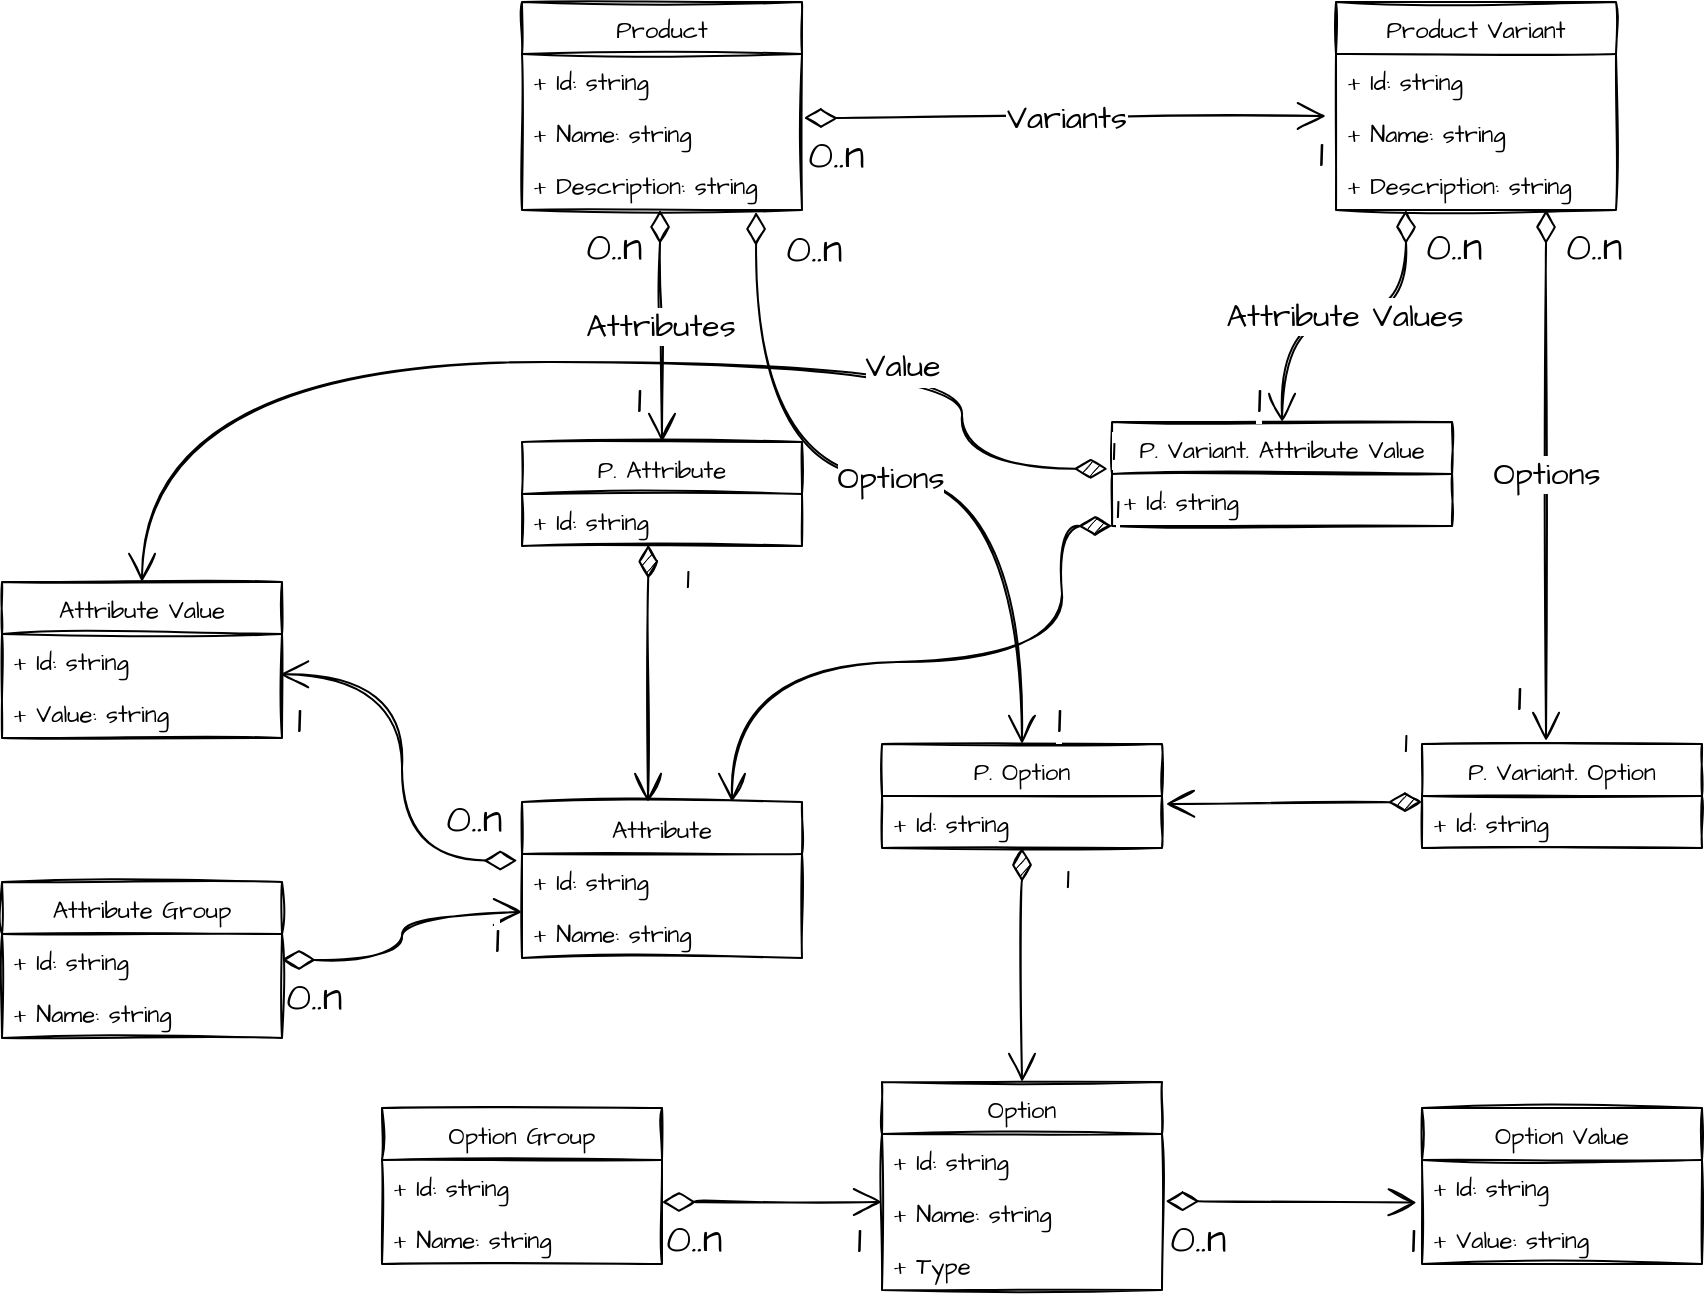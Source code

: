<mxfile>
    <diagram id="gIhdmt1Gr1fHIMmgartx" name="Page-1">
        <mxGraphModel dx="1203" dy="358" grid="1" gridSize="10" guides="1" tooltips="1" connect="1" arrows="1" fold="1" page="1" pageScale="1" pageWidth="827" pageHeight="1169" math="0" shadow="0">
            <root>
                <mxCell id="0"/>
                <mxCell id="1" parent="0"/>
                <mxCell id="O-gTqey0xMmegiR1HHZt-1" value="Product" style="swimlane;fontStyle=0;childLayout=stackLayout;horizontal=1;startSize=26;fillColor=none;horizontalStack=0;resizeParent=1;resizeParentMax=0;resizeLast=0;collapsible=1;marginBottom=0;sketch=1;fontFamily=Architects Daughter;fontSource=https%3A%2F%2Ffonts.googleapis.com%2Fcss%3Ffamily%3DArchitects%2BDaughter;" parent="1" vertex="1">
                    <mxGeometry x="280" y="110" width="140" height="104" as="geometry"/>
                </mxCell>
                <mxCell id="O-gTqey0xMmegiR1HHZt-2" value="+ Id: string" style="text;strokeColor=none;fillColor=none;align=left;verticalAlign=top;spacingLeft=4;spacingRight=4;overflow=hidden;rotatable=0;points=[[0,0.5],[1,0.5]];portConstraint=eastwest;sketch=1;fontFamily=Architects Daughter;fontSource=https%3A%2F%2Ffonts.googleapis.com%2Fcss%3Ffamily%3DArchitects%2BDaughter;" parent="O-gTqey0xMmegiR1HHZt-1" vertex="1">
                    <mxGeometry y="26" width="140" height="26" as="geometry"/>
                </mxCell>
                <mxCell id="O-gTqey0xMmegiR1HHZt-3" value="+ Name: string" style="text;strokeColor=none;fillColor=none;align=left;verticalAlign=top;spacingLeft=4;spacingRight=4;overflow=hidden;rotatable=0;points=[[0,0.5],[1,0.5]];portConstraint=eastwest;sketch=1;fontFamily=Architects Daughter;fontSource=https%3A%2F%2Ffonts.googleapis.com%2Fcss%3Ffamily%3DArchitects%2BDaughter;" parent="O-gTqey0xMmegiR1HHZt-1" vertex="1">
                    <mxGeometry y="52" width="140" height="26" as="geometry"/>
                </mxCell>
                <mxCell id="O-gTqey0xMmegiR1HHZt-4" value="+ Description: string" style="text;strokeColor=none;fillColor=none;align=left;verticalAlign=top;spacingLeft=4;spacingRight=4;overflow=hidden;rotatable=0;points=[[0,0.5],[1,0.5]];portConstraint=eastwest;sketch=1;fontFamily=Architects Daughter;fontSource=https%3A%2F%2Ffonts.googleapis.com%2Fcss%3Ffamily%3DArchitects%2BDaughter;" parent="O-gTqey0xMmegiR1HHZt-1" vertex="1">
                    <mxGeometry y="78" width="140" height="26" as="geometry"/>
                </mxCell>
                <mxCell id="O-gTqey0xMmegiR1HHZt-5" value="Product Variant" style="swimlane;fontStyle=0;childLayout=stackLayout;horizontal=1;startSize=26;fillColor=none;horizontalStack=0;resizeParent=1;resizeParentMax=0;resizeLast=0;collapsible=1;marginBottom=0;sketch=1;fontFamily=Architects Daughter;fontSource=https%3A%2F%2Ffonts.googleapis.com%2Fcss%3Ffamily%3DArchitects%2BDaughter;" parent="1" vertex="1">
                    <mxGeometry x="687" y="110" width="140" height="104" as="geometry"/>
                </mxCell>
                <mxCell id="O-gTqey0xMmegiR1HHZt-6" value="+ Id: string" style="text;strokeColor=none;fillColor=none;align=left;verticalAlign=top;spacingLeft=4;spacingRight=4;overflow=hidden;rotatable=0;points=[[0,0.5],[1,0.5]];portConstraint=eastwest;sketch=1;fontFamily=Architects Daughter;fontSource=https%3A%2F%2Ffonts.googleapis.com%2Fcss%3Ffamily%3DArchitects%2BDaughter;" parent="O-gTqey0xMmegiR1HHZt-5" vertex="1">
                    <mxGeometry y="26" width="140" height="26" as="geometry"/>
                </mxCell>
                <mxCell id="O-gTqey0xMmegiR1HHZt-7" value="+ Name: string" style="text;strokeColor=none;fillColor=none;align=left;verticalAlign=top;spacingLeft=4;spacingRight=4;overflow=hidden;rotatable=0;points=[[0,0.5],[1,0.5]];portConstraint=eastwest;sketch=1;fontFamily=Architects Daughter;fontSource=https%3A%2F%2Ffonts.googleapis.com%2Fcss%3Ffamily%3DArchitects%2BDaughter;" parent="O-gTqey0xMmegiR1HHZt-5" vertex="1">
                    <mxGeometry y="52" width="140" height="26" as="geometry"/>
                </mxCell>
                <mxCell id="O-gTqey0xMmegiR1HHZt-8" value="+ Description: string" style="text;strokeColor=none;fillColor=none;align=left;verticalAlign=top;spacingLeft=4;spacingRight=4;overflow=hidden;rotatable=0;points=[[0,0.5],[1,0.5]];portConstraint=eastwest;sketch=1;fontFamily=Architects Daughter;fontSource=https%3A%2F%2Ffonts.googleapis.com%2Fcss%3Ffamily%3DArchitects%2BDaughter;" parent="O-gTqey0xMmegiR1HHZt-5" vertex="1">
                    <mxGeometry y="78" width="140" height="26" as="geometry"/>
                </mxCell>
                <mxCell id="O-gTqey0xMmegiR1HHZt-9" value="Attribute" style="swimlane;fontStyle=0;childLayout=stackLayout;horizontal=1;startSize=26;fillColor=none;horizontalStack=0;resizeParent=1;resizeParentMax=0;resizeLast=0;collapsible=1;marginBottom=0;sketch=1;fontFamily=Architects Daughter;fontSource=https%3A%2F%2Ffonts.googleapis.com%2Fcss%3Ffamily%3DArchitects%2BDaughter;" parent="1" vertex="1">
                    <mxGeometry x="280" y="510" width="140" height="78" as="geometry"/>
                </mxCell>
                <mxCell id="O-gTqey0xMmegiR1HHZt-10" value="+ Id: string" style="text;strokeColor=none;fillColor=none;align=left;verticalAlign=top;spacingLeft=4;spacingRight=4;overflow=hidden;rotatable=0;points=[[0,0.5],[1,0.5]];portConstraint=eastwest;sketch=1;fontFamily=Architects Daughter;fontSource=https%3A%2F%2Ffonts.googleapis.com%2Fcss%3Ffamily%3DArchitects%2BDaughter;" parent="O-gTqey0xMmegiR1HHZt-9" vertex="1">
                    <mxGeometry y="26" width="140" height="26" as="geometry"/>
                </mxCell>
                <mxCell id="O-gTqey0xMmegiR1HHZt-11" value="+ Name: string" style="text;strokeColor=none;fillColor=none;align=left;verticalAlign=top;spacingLeft=4;spacingRight=4;overflow=hidden;rotatable=0;points=[[0,0.5],[1,0.5]];portConstraint=eastwest;sketch=1;fontFamily=Architects Daughter;fontSource=https%3A%2F%2Ffonts.googleapis.com%2Fcss%3Ffamily%3DArchitects%2BDaughter;" parent="O-gTqey0xMmegiR1HHZt-9" vertex="1">
                    <mxGeometry y="52" width="140" height="26" as="geometry"/>
                </mxCell>
                <mxCell id="O-gTqey0xMmegiR1HHZt-13" value="Option" style="swimlane;fontStyle=0;childLayout=stackLayout;horizontal=1;startSize=26;fillColor=none;horizontalStack=0;resizeParent=1;resizeParentMax=0;resizeLast=0;collapsible=1;marginBottom=0;sketch=1;fontFamily=Architects Daughter;fontSource=https%3A%2F%2Ffonts.googleapis.com%2Fcss%3Ffamily%3DArchitects%2BDaughter;" parent="1" vertex="1">
                    <mxGeometry x="460" y="650" width="140" height="104" as="geometry"/>
                </mxCell>
                <mxCell id="O-gTqey0xMmegiR1HHZt-14" value="+ Id: string" style="text;strokeColor=none;fillColor=none;align=left;verticalAlign=top;spacingLeft=4;spacingRight=4;overflow=hidden;rotatable=0;points=[[0,0.5],[1,0.5]];portConstraint=eastwest;sketch=1;fontFamily=Architects Daughter;fontSource=https%3A%2F%2Ffonts.googleapis.com%2Fcss%3Ffamily%3DArchitects%2BDaughter;" parent="O-gTqey0xMmegiR1HHZt-13" vertex="1">
                    <mxGeometry y="26" width="140" height="26" as="geometry"/>
                </mxCell>
                <mxCell id="O-gTqey0xMmegiR1HHZt-15" value="+ Name: string" style="text;strokeColor=none;fillColor=none;align=left;verticalAlign=top;spacingLeft=4;spacingRight=4;overflow=hidden;rotatable=0;points=[[0,0.5],[1,0.5]];portConstraint=eastwest;sketch=1;fontFamily=Architects Daughter;fontSource=https%3A%2F%2Ffonts.googleapis.com%2Fcss%3Ffamily%3DArchitects%2BDaughter;" parent="O-gTqey0xMmegiR1HHZt-13" vertex="1">
                    <mxGeometry y="52" width="140" height="26" as="geometry"/>
                </mxCell>
                <mxCell id="O-gTqey0xMmegiR1HHZt-16" value="+ Type" style="text;strokeColor=none;fillColor=none;align=left;verticalAlign=top;spacingLeft=4;spacingRight=4;overflow=hidden;rotatable=0;points=[[0,0.5],[1,0.5]];portConstraint=eastwest;sketch=1;fontFamily=Architects Daughter;fontSource=https%3A%2F%2Ffonts.googleapis.com%2Fcss%3Ffamily%3DArchitects%2BDaughter;" parent="O-gTqey0xMmegiR1HHZt-13" vertex="1">
                    <mxGeometry y="78" width="140" height="26" as="geometry"/>
                </mxCell>
                <mxCell id="O-gTqey0xMmegiR1HHZt-18" value="P. Attribute" style="swimlane;fontStyle=0;childLayout=stackLayout;horizontal=1;startSize=26;fillColor=none;horizontalStack=0;resizeParent=1;resizeParentMax=0;resizeLast=0;collapsible=1;marginBottom=0;sketch=1;fontFamily=Architects Daughter;fontSource=https%3A%2F%2Ffonts.googleapis.com%2Fcss%3Ffamily%3DArchitects%2BDaughter;" parent="1" vertex="1">
                    <mxGeometry x="280" y="330" width="140" height="52" as="geometry"/>
                </mxCell>
                <mxCell id="O-gTqey0xMmegiR1HHZt-19" value="+ Id: string" style="text;strokeColor=none;fillColor=none;align=left;verticalAlign=top;spacingLeft=4;spacingRight=4;overflow=hidden;rotatable=0;points=[[0,0.5],[1,0.5]];portConstraint=eastwest;sketch=1;fontFamily=Architects Daughter;fontSource=https%3A%2F%2Ffonts.googleapis.com%2Fcss%3Ffamily%3DArchitects%2BDaughter;" parent="O-gTqey0xMmegiR1HHZt-18" vertex="1">
                    <mxGeometry y="26" width="140" height="26" as="geometry"/>
                </mxCell>
                <mxCell id="O-gTqey0xMmegiR1HHZt-22" value="P. Option" style="swimlane;fontStyle=0;childLayout=stackLayout;horizontal=1;startSize=26;fillColor=none;horizontalStack=0;resizeParent=1;resizeParentMax=0;resizeLast=0;collapsible=1;marginBottom=0;sketch=1;fontFamily=Architects Daughter;fontSource=https%3A%2F%2Ffonts.googleapis.com%2Fcss%3Ffamily%3DArchitects%2BDaughter;" parent="1" vertex="1">
                    <mxGeometry x="460" y="481" width="140" height="52" as="geometry"/>
                </mxCell>
                <mxCell id="O-gTqey0xMmegiR1HHZt-24" value="+ Id: string" style="text;strokeColor=none;fillColor=none;align=left;verticalAlign=top;spacingLeft=4;spacingRight=4;overflow=hidden;rotatable=0;points=[[0,0.5],[1,0.5]];portConstraint=eastwest;sketch=1;fontFamily=Architects Daughter;fontSource=https%3A%2F%2Ffonts.googleapis.com%2Fcss%3Ffamily%3DArchitects%2BDaughter;" parent="O-gTqey0xMmegiR1HHZt-22" vertex="1">
                    <mxGeometry y="26" width="140" height="26" as="geometry"/>
                </mxCell>
                <mxCell id="O-gTqey0xMmegiR1HHZt-27" value="Variants" style="endArrow=open;html=1;endSize=12;startArrow=diamondThin;startSize=14;startFill=0;edgeStyle=orthogonalEdgeStyle;rounded=0;sketch=1;hachureGap=4;fontFamily=Architects Daughter;fontSource=https%3A%2F%2Ffonts.googleapis.com%2Fcss%3Ffamily%3DArchitects%2BDaughter;fontSize=16;sourcePerimeterSpacing=8;targetPerimeterSpacing=8;curved=1;entryX=-0.036;entryY=0.192;entryDx=0;entryDy=0;entryPerimeter=0;exitX=1.007;exitY=0.231;exitDx=0;exitDy=0;exitPerimeter=0;" parent="1" source="O-gTqey0xMmegiR1HHZt-3" target="O-gTqey0xMmegiR1HHZt-7" edge="1">
                    <mxGeometry relative="1" as="geometry">
                        <mxPoint x="410" y="130" as="sourcePoint"/>
                        <mxPoint x="530" y="140" as="targetPoint"/>
                    </mxGeometry>
                </mxCell>
                <mxCell id="O-gTqey0xMmegiR1HHZt-28" value="0..n" style="edgeLabel;resizable=0;html=1;align=left;verticalAlign=top;sketch=1;hachureGap=4;fontFamily=Architects Daughter;fontSource=https%3A%2F%2Ffonts.googleapis.com%2Fcss%3Ffamily%3DArchitects%2BDaughter;fontSize=20;" parent="O-gTqey0xMmegiR1HHZt-27" connectable="0" vertex="1">
                    <mxGeometry x="-1" relative="1" as="geometry"/>
                </mxCell>
                <mxCell id="O-gTqey0xMmegiR1HHZt-29" value="1" style="edgeLabel;resizable=0;html=1;align=right;verticalAlign=top;sketch=1;hachureGap=4;fontFamily=Architects Daughter;fontSource=https%3A%2F%2Ffonts.googleapis.com%2Fcss%3Ffamily%3DArchitects%2BDaughter;fontSize=20;" parent="O-gTqey0xMmegiR1HHZt-27" connectable="0" vertex="1">
                    <mxGeometry x="1" relative="1" as="geometry"/>
                </mxCell>
                <mxCell id="O-gTqey0xMmegiR1HHZt-30" value="1" style="endArrow=open;html=1;endSize=12;startArrow=diamondThin;startSize=14;startFill=1;edgeStyle=orthogonalEdgeStyle;align=left;verticalAlign=bottom;rounded=0;sketch=1;hachureGap=4;fontFamily=Architects Daughter;fontSource=https%3A%2F%2Ffonts.googleapis.com%2Fcss%3Ffamily%3DArchitects%2BDaughter;fontSize=16;sourcePerimeterSpacing=8;targetPerimeterSpacing=8;curved=1;entryX=0.45;entryY=0;entryDx=0;entryDy=0;exitX=0.451;exitY=0.973;exitDx=0;exitDy=0;exitPerimeter=0;entryPerimeter=0;" parent="1" source="O-gTqey0xMmegiR1HHZt-19" target="O-gTqey0xMmegiR1HHZt-9" edge="1">
                    <mxGeometry x="-0.554" y="17" relative="1" as="geometry">
                        <mxPoint x="344.96" y="397.012" as="sourcePoint"/>
                        <mxPoint x="510" y="450" as="targetPoint"/>
                        <mxPoint as="offset"/>
                    </mxGeometry>
                </mxCell>
                <mxCell id="O-gTqey0xMmegiR1HHZt-33" value="1" style="endArrow=open;html=1;endSize=12;startArrow=diamondThin;startSize=14;startFill=1;edgeStyle=orthogonalEdgeStyle;align=left;verticalAlign=bottom;rounded=0;sketch=1;hachureGap=4;fontFamily=Architects Daughter;fontSource=https%3A%2F%2Ffonts.googleapis.com%2Fcss%3Ffamily%3DArchitects%2BDaughter;fontSize=16;sourcePerimeterSpacing=8;targetPerimeterSpacing=8;curved=1;entryX=0.5;entryY=0;entryDx=0;entryDy=0;exitX=0.5;exitY=1;exitDx=0;exitDy=0;" parent="1" source="O-gTqey0xMmegiR1HHZt-22" target="O-gTqey0xMmegiR1HHZt-13" edge="1">
                    <mxGeometry x="-0.538" y="20" relative="1" as="geometry">
                        <mxPoint x="560" y="570.02" as="sourcePoint"/>
                        <mxPoint x="660" y="620.02" as="targetPoint"/>
                        <mxPoint as="offset"/>
                    </mxGeometry>
                </mxCell>
                <mxCell id="O-gTqey0xMmegiR1HHZt-40" value="Attributes" style="endArrow=open;html=1;endSize=12;startArrow=diamondThin;startSize=14;startFill=0;edgeStyle=orthogonalEdgeStyle;rounded=0;sketch=1;hachureGap=4;fontFamily=Architects Daughter;fontSource=https%3A%2F%2Ffonts.googleapis.com%2Fcss%3Ffamily%3DArchitects%2BDaughter;fontSize=16;sourcePerimeterSpacing=8;targetPerimeterSpacing=8;curved=1;entryX=0.5;entryY=0;entryDx=0;entryDy=0;exitX=0.493;exitY=1;exitDx=0;exitDy=0;exitPerimeter=0;" parent="1" source="O-gTqey0xMmegiR1HHZt-4" target="O-gTqey0xMmegiR1HHZt-18" edge="1">
                    <mxGeometry relative="1" as="geometry">
                        <mxPoint x="350" y="220" as="sourcePoint"/>
                        <mxPoint x="410" y="310" as="targetPoint"/>
                    </mxGeometry>
                </mxCell>
                <mxCell id="O-gTqey0xMmegiR1HHZt-41" value="0..n" style="edgeLabel;resizable=0;html=1;align=left;verticalAlign=top;sketch=1;hachureGap=4;fontFamily=Architects Daughter;fontSource=https%3A%2F%2Ffonts.googleapis.com%2Fcss%3Ffamily%3DArchitects%2BDaughter;fontSize=20;" parent="O-gTqey0xMmegiR1HHZt-40" connectable="0" vertex="1">
                    <mxGeometry x="-1" relative="1" as="geometry">
                        <mxPoint x="-39" as="offset"/>
                    </mxGeometry>
                </mxCell>
                <mxCell id="O-gTqey0xMmegiR1HHZt-42" value="1" style="edgeLabel;resizable=0;html=1;align=right;verticalAlign=top;sketch=1;hachureGap=4;fontFamily=Architects Daughter;fontSource=https%3A%2F%2Ffonts.googleapis.com%2Fcss%3Ffamily%3DArchitects%2BDaughter;fontSize=20;" parent="O-gTqey0xMmegiR1HHZt-40" connectable="0" vertex="1">
                    <mxGeometry x="1" relative="1" as="geometry">
                        <mxPoint x="-10" y="-40" as="offset"/>
                    </mxGeometry>
                </mxCell>
                <mxCell id="O-gTqey0xMmegiR1HHZt-43" value="Options" style="endArrow=open;html=1;endSize=12;startArrow=diamondThin;startSize=14;startFill=0;edgeStyle=orthogonalEdgeStyle;rounded=0;sketch=1;hachureGap=4;fontFamily=Architects Daughter;fontSource=https%3A%2F%2Ffonts.googleapis.com%2Fcss%3Ffamily%3DArchitects%2BDaughter;fontSize=16;sourcePerimeterSpacing=8;targetPerimeterSpacing=8;curved=1;exitX=0.836;exitY=1.038;exitDx=0;exitDy=0;entryX=0.5;entryY=0;entryDx=0;entryDy=0;exitPerimeter=0;" parent="1" source="O-gTqey0xMmegiR1HHZt-4" target="O-gTqey0xMmegiR1HHZt-22" edge="1">
                    <mxGeometry relative="1" as="geometry">
                        <mxPoint x="735.04" y="260" as="sourcePoint"/>
                        <mxPoint x="895.04" y="260" as="targetPoint"/>
                    </mxGeometry>
                </mxCell>
                <mxCell id="O-gTqey0xMmegiR1HHZt-44" value="0..n" style="edgeLabel;resizable=0;html=1;align=left;verticalAlign=top;sketch=1;hachureGap=4;fontFamily=Architects Daughter;fontSource=https%3A%2F%2Ffonts.googleapis.com%2Fcss%3Ffamily%3DArchitects%2BDaughter;fontSize=20;" parent="O-gTqey0xMmegiR1HHZt-43" connectable="0" vertex="1">
                    <mxGeometry x="-1" relative="1" as="geometry">
                        <mxPoint x="13" as="offset"/>
                    </mxGeometry>
                </mxCell>
                <mxCell id="O-gTqey0xMmegiR1HHZt-45" value="1" style="edgeLabel;resizable=0;html=1;align=right;verticalAlign=top;sketch=1;hachureGap=4;fontFamily=Architects Daughter;fontSource=https%3A%2F%2Ffonts.googleapis.com%2Fcss%3Ffamily%3DArchitects%2BDaughter;fontSize=20;" parent="O-gTqey0xMmegiR1HHZt-43" connectable="0" vertex="1">
                    <mxGeometry x="1" relative="1" as="geometry">
                        <mxPoint x="20" y="-31" as="offset"/>
                    </mxGeometry>
                </mxCell>
                <mxCell id="O-gTqey0xMmegiR1HHZt-50" value="P. Variant. Attribute Value" style="swimlane;fontStyle=0;childLayout=stackLayout;horizontal=1;startSize=26;fillColor=none;horizontalStack=0;resizeParent=1;resizeParentMax=0;resizeLast=0;collapsible=1;marginBottom=0;sketch=1;fontFamily=Architects Daughter;fontSource=https%3A%2F%2Ffonts.googleapis.com%2Fcss%3Ffamily%3DArchitects%2BDaughter;" parent="1" vertex="1">
                    <mxGeometry x="575.04" y="320" width="170" height="52" as="geometry"/>
                </mxCell>
                <mxCell id="O-gTqey0xMmegiR1HHZt-51" value="+ Id: string" style="text;strokeColor=none;fillColor=none;align=left;verticalAlign=top;spacingLeft=4;spacingRight=4;overflow=hidden;rotatable=0;points=[[0,0.5],[1,0.5]];portConstraint=eastwest;sketch=1;fontFamily=Architects Daughter;fontSource=https%3A%2F%2Ffonts.googleapis.com%2Fcss%3Ffamily%3DArchitects%2BDaughter;" parent="O-gTqey0xMmegiR1HHZt-50" vertex="1">
                    <mxGeometry y="26" width="170" height="26" as="geometry"/>
                </mxCell>
                <mxCell id="O-gTqey0xMmegiR1HHZt-54" value="1" style="endArrow=open;html=1;endSize=12;startArrow=diamondThin;startSize=14;startFill=1;edgeStyle=orthogonalEdgeStyle;align=left;verticalAlign=bottom;rounded=0;sketch=1;hachureGap=4;fontFamily=Architects Daughter;fontSource=https%3A%2F%2Ffonts.googleapis.com%2Fcss%3Ffamily%3DArchitects%2BDaughter;fontSize=16;sourcePerimeterSpacing=8;targetPerimeterSpacing=8;curved=1;entryX=0.75;entryY=0;entryDx=0;entryDy=0;exitX=0;exitY=1;exitDx=0;exitDy=0;exitPerimeter=0;" parent="1" source="O-gTqey0xMmegiR1HHZt-51" target="O-gTqey0xMmegiR1HHZt-9" edge="1">
                    <mxGeometry x="-1" y="3" relative="1" as="geometry">
                        <mxPoint x="570" y="385" as="sourcePoint"/>
                        <mxPoint x="390" y="500" as="targetPoint"/>
                        <Array as="points">
                            <mxPoint x="550" y="372"/>
                            <mxPoint x="550" y="440"/>
                            <mxPoint x="385" y="440"/>
                        </Array>
                    </mxGeometry>
                </mxCell>
                <mxCell id="O-gTqey0xMmegiR1HHZt-55" value="Attribute Values" style="endArrow=open;html=1;endSize=12;startArrow=diamondThin;startSize=14;startFill=0;edgeStyle=orthogonalEdgeStyle;rounded=0;sketch=1;hachureGap=4;fontFamily=Architects Daughter;fontSource=https%3A%2F%2Ffonts.googleapis.com%2Fcss%3Ffamily%3DArchitects%2BDaughter;fontSize=16;sourcePerimeterSpacing=8;targetPerimeterSpacing=8;curved=1;exitX=0.25;exitY=1;exitDx=0;exitDy=0;entryX=0.5;entryY=0;entryDx=0;entryDy=0;" parent="1" source="O-gTqey0xMmegiR1HHZt-5" target="O-gTqey0xMmegiR1HHZt-50" edge="1">
                    <mxGeometry relative="1" as="geometry">
                        <mxPoint x="640" y="460" as="sourcePoint"/>
                        <mxPoint x="800" y="460" as="targetPoint"/>
                    </mxGeometry>
                </mxCell>
                <mxCell id="O-gTqey0xMmegiR1HHZt-56" value="0..n" style="edgeLabel;resizable=0;html=1;align=left;verticalAlign=top;sketch=1;hachureGap=4;fontFamily=Architects Daughter;fontSource=https%3A%2F%2Ffonts.googleapis.com%2Fcss%3Ffamily%3DArchitects%2BDaughter;fontSize=20;" parent="O-gTqey0xMmegiR1HHZt-55" connectable="0" vertex="1">
                    <mxGeometry x="-1" relative="1" as="geometry">
                        <mxPoint x="8" as="offset"/>
                    </mxGeometry>
                </mxCell>
                <mxCell id="O-gTqey0xMmegiR1HHZt-57" value="1" style="edgeLabel;resizable=0;html=1;align=right;verticalAlign=top;sketch=1;hachureGap=4;fontFamily=Architects Daughter;fontSource=https%3A%2F%2Ffonts.googleapis.com%2Fcss%3Ffamily%3DArchitects%2BDaughter;fontSize=20;" parent="O-gTqey0xMmegiR1HHZt-55" connectable="0" vertex="1">
                    <mxGeometry x="1" relative="1" as="geometry">
                        <mxPoint x="-10" y="-30" as="offset"/>
                    </mxGeometry>
                </mxCell>
                <mxCell id="O-gTqey0xMmegiR1HHZt-60" value="P. Variant. Option" style="swimlane;fontStyle=0;childLayout=stackLayout;horizontal=1;startSize=26;fillColor=none;horizontalStack=0;resizeParent=1;resizeParentMax=0;resizeLast=0;collapsible=1;marginBottom=0;sketch=1;fontFamily=Architects Daughter;fontSource=https%3A%2F%2Ffonts.googleapis.com%2Fcss%3Ffamily%3DArchitects%2BDaughter;" parent="1" vertex="1">
                    <mxGeometry x="730" y="481" width="140" height="52" as="geometry"/>
                </mxCell>
                <mxCell id="O-gTqey0xMmegiR1HHZt-61" value="+ Id: string" style="text;strokeColor=none;fillColor=none;align=left;verticalAlign=top;spacingLeft=4;spacingRight=4;overflow=hidden;rotatable=0;points=[[0,0.5],[1,0.5]];portConstraint=eastwest;sketch=1;fontFamily=Architects Daughter;fontSource=https%3A%2F%2Ffonts.googleapis.com%2Fcss%3Ffamily%3DArchitects%2BDaughter;" parent="O-gTqey0xMmegiR1HHZt-60" vertex="1">
                    <mxGeometry y="26" width="140" height="26" as="geometry"/>
                </mxCell>
                <mxCell id="O-gTqey0xMmegiR1HHZt-64" value="1" style="endArrow=open;html=1;endSize=12;startArrow=diamondThin;startSize=14;startFill=1;edgeStyle=orthogonalEdgeStyle;align=left;verticalAlign=bottom;rounded=0;sketch=1;hachureGap=4;fontFamily=Architects Daughter;fontSource=https%3A%2F%2Ffonts.googleapis.com%2Fcss%3Ffamily%3DArchitects%2BDaughter;fontSize=16;sourcePerimeterSpacing=8;targetPerimeterSpacing=8;curved=1;entryX=1.014;entryY=0.153;entryDx=0;entryDy=0;entryPerimeter=0;" parent="1" target="O-gTqey0xMmegiR1HHZt-24" edge="1">
                    <mxGeometry x="-0.831" y="-18" relative="1" as="geometry">
                        <mxPoint x="730" y="510" as="sourcePoint"/>
                        <mxPoint x="620" y="514.52" as="targetPoint"/>
                        <mxPoint as="offset"/>
                    </mxGeometry>
                </mxCell>
                <mxCell id="O-gTqey0xMmegiR1HHZt-66" value="Options" style="endArrow=open;html=1;endSize=12;startArrow=diamondThin;startSize=14;startFill=0;edgeStyle=orthogonalEdgeStyle;rounded=0;sketch=1;hachureGap=4;fontFamily=Architects Daughter;fontSource=https%3A%2F%2Ffonts.googleapis.com%2Fcss%3Ffamily%3DArchitects%2BDaughter;fontSize=16;sourcePerimeterSpacing=8;targetPerimeterSpacing=8;curved=1;exitX=0.75;exitY=1;exitDx=0;exitDy=0;entryX=0.443;entryY=-0.029;entryDx=0;entryDy=0;entryPerimeter=0;" parent="1" source="O-gTqey0xMmegiR1HHZt-5" target="O-gTqey0xMmegiR1HHZt-60" edge="1">
                    <mxGeometry relative="1" as="geometry">
                        <mxPoint x="882" y="290" as="sourcePoint"/>
                        <mxPoint x="760" y="450" as="targetPoint"/>
                    </mxGeometry>
                </mxCell>
                <mxCell id="O-gTqey0xMmegiR1HHZt-67" value="0..n" style="edgeLabel;resizable=0;html=1;align=left;verticalAlign=top;sketch=1;hachureGap=4;fontFamily=Architects Daughter;fontSource=https%3A%2F%2Ffonts.googleapis.com%2Fcss%3Ffamily%3DArchitects%2BDaughter;fontSize=20;" parent="O-gTqey0xMmegiR1HHZt-66" connectable="0" vertex="1">
                    <mxGeometry x="-1" relative="1" as="geometry">
                        <mxPoint x="8" as="offset"/>
                    </mxGeometry>
                </mxCell>
                <mxCell id="O-gTqey0xMmegiR1HHZt-68" value="1" style="edgeLabel;resizable=0;html=1;align=right;verticalAlign=top;sketch=1;hachureGap=4;fontFamily=Architects Daughter;fontSource=https%3A%2F%2Ffonts.googleapis.com%2Fcss%3Ffamily%3DArchitects%2BDaughter;fontSize=20;" parent="O-gTqey0xMmegiR1HHZt-66" connectable="0" vertex="1">
                    <mxGeometry x="1" relative="1" as="geometry">
                        <mxPoint x="-12" y="-40" as="offset"/>
                    </mxGeometry>
                </mxCell>
                <mxCell id="O-gTqey0xMmegiR1HHZt-69" value="Attribute Group" style="swimlane;fontStyle=0;childLayout=stackLayout;horizontal=1;startSize=26;fillColor=none;horizontalStack=0;resizeParent=1;resizeParentMax=0;resizeLast=0;collapsible=1;marginBottom=0;sketch=1;fontFamily=Architects Daughter;fontSource=https%3A%2F%2Ffonts.googleapis.com%2Fcss%3Ffamily%3DArchitects%2BDaughter;" parent="1" vertex="1">
                    <mxGeometry x="20" y="550" width="140" height="78" as="geometry"/>
                </mxCell>
                <mxCell id="O-gTqey0xMmegiR1HHZt-70" value="+ Id: string" style="text;strokeColor=none;fillColor=none;align=left;verticalAlign=top;spacingLeft=4;spacingRight=4;overflow=hidden;rotatable=0;points=[[0,0.5],[1,0.5]];portConstraint=eastwest;sketch=1;fontFamily=Architects Daughter;fontSource=https%3A%2F%2Ffonts.googleapis.com%2Fcss%3Ffamily%3DArchitects%2BDaughter;" parent="O-gTqey0xMmegiR1HHZt-69" vertex="1">
                    <mxGeometry y="26" width="140" height="26" as="geometry"/>
                </mxCell>
                <mxCell id="O-gTqey0xMmegiR1HHZt-71" value="+ Name: string" style="text;strokeColor=none;fillColor=none;align=left;verticalAlign=top;spacingLeft=4;spacingRight=4;overflow=hidden;rotatable=0;points=[[0,0.5],[1,0.5]];portConstraint=eastwest;sketch=1;fontFamily=Architects Daughter;fontSource=https%3A%2F%2Ffonts.googleapis.com%2Fcss%3Ffamily%3DArchitects%2BDaughter;" parent="O-gTqey0xMmegiR1HHZt-69" vertex="1">
                    <mxGeometry y="52" width="140" height="26" as="geometry"/>
                </mxCell>
                <mxCell id="O-gTqey0xMmegiR1HHZt-73" value="Option Group" style="swimlane;fontStyle=0;childLayout=stackLayout;horizontal=1;startSize=26;fillColor=none;horizontalStack=0;resizeParent=1;resizeParentMax=0;resizeLast=0;collapsible=1;marginBottom=0;sketch=1;fontFamily=Architects Daughter;fontSource=https%3A%2F%2Ffonts.googleapis.com%2Fcss%3Ffamily%3DArchitects%2BDaughter;" parent="1" vertex="1">
                    <mxGeometry x="210" y="663" width="140" height="78" as="geometry"/>
                </mxCell>
                <mxCell id="O-gTqey0xMmegiR1HHZt-74" value="+ Id: string" style="text;strokeColor=none;fillColor=none;align=left;verticalAlign=top;spacingLeft=4;spacingRight=4;overflow=hidden;rotatable=0;points=[[0,0.5],[1,0.5]];portConstraint=eastwest;sketch=1;fontFamily=Architects Daughter;fontSource=https%3A%2F%2Ffonts.googleapis.com%2Fcss%3Ffamily%3DArchitects%2BDaughter;" parent="O-gTqey0xMmegiR1HHZt-73" vertex="1">
                    <mxGeometry y="26" width="140" height="26" as="geometry"/>
                </mxCell>
                <mxCell id="O-gTqey0xMmegiR1HHZt-75" value="+ Name: string" style="text;strokeColor=none;fillColor=none;align=left;verticalAlign=top;spacingLeft=4;spacingRight=4;overflow=hidden;rotatable=0;points=[[0,0.5],[1,0.5]];portConstraint=eastwest;sketch=1;fontFamily=Architects Daughter;fontSource=https%3A%2F%2Ffonts.googleapis.com%2Fcss%3Ffamily%3DArchitects%2BDaughter;" parent="O-gTqey0xMmegiR1HHZt-73" vertex="1">
                    <mxGeometry y="52" width="140" height="26" as="geometry"/>
                </mxCell>
                <mxCell id="O-gTqey0xMmegiR1HHZt-78" value="&lt;br&gt;" style="endArrow=open;html=1;endSize=12;startArrow=diamondThin;startSize=14;startFill=0;edgeStyle=orthogonalEdgeStyle;rounded=0;sketch=1;hachureGap=4;fontFamily=Architects Daughter;fontSource=https%3A%2F%2Ffonts.googleapis.com%2Fcss%3Ffamily%3DArchitects%2BDaughter;fontSize=16;sourcePerimeterSpacing=8;targetPerimeterSpacing=8;curved=1;exitX=1;exitY=0.5;exitDx=0;exitDy=0;entryX=0;entryY=0.115;entryDx=0;entryDy=0;entryPerimeter=0;" parent="1" source="O-gTqey0xMmegiR1HHZt-70" target="O-gTqey0xMmegiR1HHZt-11" edge="1">
                    <mxGeometry relative="1" as="geometry">
                        <mxPoint x="200" y="570" as="sourcePoint"/>
                        <mxPoint x="280" y="570" as="targetPoint"/>
                    </mxGeometry>
                </mxCell>
                <mxCell id="O-gTqey0xMmegiR1HHZt-79" value="0..n" style="edgeLabel;resizable=0;html=1;align=left;verticalAlign=top;sketch=1;hachureGap=4;fontFamily=Architects Daughter;fontSource=https%3A%2F%2Ffonts.googleapis.com%2Fcss%3Ffamily%3DArchitects%2BDaughter;fontSize=20;" parent="O-gTqey0xMmegiR1HHZt-78" connectable="0" vertex="1">
                    <mxGeometry x="-1" relative="1" as="geometry"/>
                </mxCell>
                <mxCell id="O-gTqey0xMmegiR1HHZt-80" value="1" style="edgeLabel;resizable=0;html=1;align=right;verticalAlign=top;sketch=1;hachureGap=4;fontFamily=Architects Daughter;fontSource=https%3A%2F%2Ffonts.googleapis.com%2Fcss%3Ffamily%3DArchitects%2BDaughter;fontSize=20;" parent="O-gTqey0xMmegiR1HHZt-78" connectable="0" vertex="1">
                    <mxGeometry x="1" relative="1" as="geometry">
                        <mxPoint x="-10" y="-5" as="offset"/>
                    </mxGeometry>
                </mxCell>
                <mxCell id="O-gTqey0xMmegiR1HHZt-81" value="&lt;br&gt;" style="endArrow=open;html=1;endSize=12;startArrow=diamondThin;startSize=14;startFill=0;edgeStyle=orthogonalEdgeStyle;rounded=0;sketch=1;hachureGap=4;fontFamily=Architects Daughter;fontSource=https%3A%2F%2Ffonts.googleapis.com%2Fcss%3Ffamily%3DArchitects%2BDaughter;fontSize=16;sourcePerimeterSpacing=8;targetPerimeterSpacing=8;curved=1;" parent="1" edge="1">
                    <mxGeometry relative="1" as="geometry">
                        <mxPoint x="350" y="710" as="sourcePoint"/>
                        <mxPoint x="460" y="710" as="targetPoint"/>
                    </mxGeometry>
                </mxCell>
                <mxCell id="O-gTqey0xMmegiR1HHZt-82" value="0..n" style="edgeLabel;resizable=0;html=1;align=left;verticalAlign=top;sketch=1;hachureGap=4;fontFamily=Architects Daughter;fontSource=https%3A%2F%2Ffonts.googleapis.com%2Fcss%3Ffamily%3DArchitects%2BDaughter;fontSize=20;" parent="O-gTqey0xMmegiR1HHZt-81" connectable="0" vertex="1">
                    <mxGeometry x="-1" relative="1" as="geometry"/>
                </mxCell>
                <mxCell id="O-gTqey0xMmegiR1HHZt-83" value="1" style="edgeLabel;resizable=0;html=1;align=right;verticalAlign=top;sketch=1;hachureGap=4;fontFamily=Architects Daughter;fontSource=https%3A%2F%2Ffonts.googleapis.com%2Fcss%3Ffamily%3DArchitects%2BDaughter;fontSize=20;" parent="O-gTqey0xMmegiR1HHZt-81" connectable="0" vertex="1">
                    <mxGeometry x="1" relative="1" as="geometry">
                        <mxPoint x="-10" as="offset"/>
                    </mxGeometry>
                </mxCell>
                <mxCell id="O-gTqey0xMmegiR1HHZt-84" value="Attribute Value" style="swimlane;fontStyle=0;childLayout=stackLayout;horizontal=1;startSize=26;fillColor=none;horizontalStack=0;resizeParent=1;resizeParentMax=0;resizeLast=0;collapsible=1;marginBottom=0;sketch=1;fontFamily=Architects Daughter;fontSource=https%3A%2F%2Ffonts.googleapis.com%2Fcss%3Ffamily%3DArchitects%2BDaughter;" parent="1" vertex="1">
                    <mxGeometry x="20" y="400" width="140" height="78" as="geometry"/>
                </mxCell>
                <mxCell id="O-gTqey0xMmegiR1HHZt-85" value="+ Id: string" style="text;strokeColor=none;fillColor=none;align=left;verticalAlign=top;spacingLeft=4;spacingRight=4;overflow=hidden;rotatable=0;points=[[0,0.5],[1,0.5]];portConstraint=eastwest;sketch=1;fontFamily=Architects Daughter;fontSource=https%3A%2F%2Ffonts.googleapis.com%2Fcss%3Ffamily%3DArchitects%2BDaughter;" parent="O-gTqey0xMmegiR1HHZt-84" vertex="1">
                    <mxGeometry y="26" width="140" height="26" as="geometry"/>
                </mxCell>
                <mxCell id="O-gTqey0xMmegiR1HHZt-86" value="+ Value: string" style="text;strokeColor=none;fillColor=none;align=left;verticalAlign=top;spacingLeft=4;spacingRight=4;overflow=hidden;rotatable=0;points=[[0,0.5],[1,0.5]];portConstraint=eastwest;sketch=1;fontFamily=Architects Daughter;fontSource=https%3A%2F%2Ffonts.googleapis.com%2Fcss%3Ffamily%3DArchitects%2BDaughter;" parent="O-gTqey0xMmegiR1HHZt-84" vertex="1">
                    <mxGeometry y="52" width="140" height="26" as="geometry"/>
                </mxCell>
                <mxCell id="O-gTqey0xMmegiR1HHZt-88" value="Option Value" style="swimlane;fontStyle=0;childLayout=stackLayout;horizontal=1;startSize=26;fillColor=none;horizontalStack=0;resizeParent=1;resizeParentMax=0;resizeLast=0;collapsible=1;marginBottom=0;sketch=1;fontFamily=Architects Daughter;fontSource=https%3A%2F%2Ffonts.googleapis.com%2Fcss%3Ffamily%3DArchitects%2BDaughter;" parent="1" vertex="1">
                    <mxGeometry x="730" y="663" width="140" height="78" as="geometry"/>
                </mxCell>
                <mxCell id="O-gTqey0xMmegiR1HHZt-89" value="+ Id: string" style="text;strokeColor=none;fillColor=none;align=left;verticalAlign=top;spacingLeft=4;spacingRight=4;overflow=hidden;rotatable=0;points=[[0,0.5],[1,0.5]];portConstraint=eastwest;sketch=1;fontFamily=Architects Daughter;fontSource=https%3A%2F%2Ffonts.googleapis.com%2Fcss%3Ffamily%3DArchitects%2BDaughter;" parent="O-gTqey0xMmegiR1HHZt-88" vertex="1">
                    <mxGeometry y="26" width="140" height="26" as="geometry"/>
                </mxCell>
                <mxCell id="O-gTqey0xMmegiR1HHZt-90" value="+ Value: string" style="text;strokeColor=none;fillColor=none;align=left;verticalAlign=top;spacingLeft=4;spacingRight=4;overflow=hidden;rotatable=0;points=[[0,0.5],[1,0.5]];portConstraint=eastwest;sketch=1;fontFamily=Architects Daughter;fontSource=https%3A%2F%2Ffonts.googleapis.com%2Fcss%3Ffamily%3DArchitects%2BDaughter;" parent="O-gTqey0xMmegiR1HHZt-88" vertex="1">
                    <mxGeometry y="52" width="140" height="26" as="geometry"/>
                </mxCell>
                <mxCell id="O-gTqey0xMmegiR1HHZt-92" value="&lt;br&gt;" style="endArrow=open;html=1;endSize=12;startArrow=diamondThin;startSize=14;startFill=0;edgeStyle=orthogonalEdgeStyle;rounded=0;sketch=1;hachureGap=4;fontFamily=Architects Daughter;fontSource=https%3A%2F%2Ffonts.googleapis.com%2Fcss%3Ffamily%3DArchitects%2BDaughter;fontSize=16;sourcePerimeterSpacing=8;targetPerimeterSpacing=8;curved=1;exitX=-0.017;exitY=0.125;exitDx=0;exitDy=0;exitPerimeter=0;entryX=0.993;entryY=0.775;entryDx=0;entryDy=0;entryPerimeter=0;" parent="1" source="O-gTqey0xMmegiR1HHZt-10" target="O-gTqey0xMmegiR1HHZt-85" edge="1">
                    <mxGeometry relative="1" as="geometry">
                        <mxPoint x="190.0" y="480.96" as="sourcePoint"/>
                        <mxPoint x="309.02" y="440.96" as="targetPoint"/>
                    </mxGeometry>
                </mxCell>
                <mxCell id="O-gTqey0xMmegiR1HHZt-93" value="0..n" style="edgeLabel;resizable=0;html=1;align=left;verticalAlign=top;sketch=1;hachureGap=4;fontFamily=Architects Daughter;fontSource=https%3A%2F%2Ffonts.googleapis.com%2Fcss%3Ffamily%3DArchitects%2BDaughter;fontSize=20;" parent="O-gTqey0xMmegiR1HHZt-92" connectable="0" vertex="1">
                    <mxGeometry x="-1" relative="1" as="geometry">
                        <mxPoint x="-38" y="-39" as="offset"/>
                    </mxGeometry>
                </mxCell>
                <mxCell id="O-gTqey0xMmegiR1HHZt-94" value="1" style="edgeLabel;resizable=0;html=1;align=right;verticalAlign=top;sketch=1;hachureGap=4;fontFamily=Architects Daughter;fontSource=https%3A%2F%2Ffonts.googleapis.com%2Fcss%3Ffamily%3DArchitects%2BDaughter;fontSize=20;" parent="O-gTqey0xMmegiR1HHZt-92" connectable="0" vertex="1">
                    <mxGeometry x="1" relative="1" as="geometry">
                        <mxPoint x="11" y="4" as="offset"/>
                    </mxGeometry>
                </mxCell>
                <mxCell id="O-gTqey0xMmegiR1HHZt-95" value="&lt;br&gt;" style="endArrow=open;html=1;endSize=12;startArrow=diamondThin;startSize=14;startFill=0;edgeStyle=orthogonalEdgeStyle;rounded=0;sketch=1;hachureGap=4;fontFamily=Architects Daughter;fontSource=https%3A%2F%2Ffonts.googleapis.com%2Fcss%3Ffamily%3DArchitects%2BDaughter;fontSize=16;sourcePerimeterSpacing=8;targetPerimeterSpacing=8;curved=1;exitX=1.013;exitY=0.292;exitDx=0;exitDy=0;exitPerimeter=0;entryX=-0.019;entryY=0.818;entryDx=0;entryDy=0;entryPerimeter=0;" parent="1" source="O-gTqey0xMmegiR1HHZt-15" target="O-gTqey0xMmegiR1HHZt-89" edge="1">
                    <mxGeometry relative="1" as="geometry">
                        <mxPoint x="788.62" y="733.1" as="sourcePoint"/>
                        <mxPoint x="670" y="690" as="targetPoint"/>
                    </mxGeometry>
                </mxCell>
                <mxCell id="O-gTqey0xMmegiR1HHZt-96" value="0..n" style="edgeLabel;resizable=0;html=1;align=left;verticalAlign=top;sketch=1;hachureGap=4;fontFamily=Architects Daughter;fontSource=https%3A%2F%2Ffonts.googleapis.com%2Fcss%3Ffamily%3DArchitects%2BDaughter;fontSize=20;" parent="O-gTqey0xMmegiR1HHZt-95" connectable="0" vertex="1">
                    <mxGeometry x="-1" relative="1" as="geometry"/>
                </mxCell>
                <mxCell id="O-gTqey0xMmegiR1HHZt-97" value="1" style="edgeLabel;resizable=0;html=1;align=right;verticalAlign=top;sketch=1;hachureGap=4;fontFamily=Architects Daughter;fontSource=https%3A%2F%2Ffonts.googleapis.com%2Fcss%3Ffamily%3DArchitects%2BDaughter;fontSize=20;" parent="O-gTqey0xMmegiR1HHZt-95" connectable="0" vertex="1">
                    <mxGeometry x="1" relative="1" as="geometry"/>
                </mxCell>
                <mxCell id="O-gTqey0xMmegiR1HHZt-100" value="1" style="endArrow=open;html=1;endSize=12;startArrow=diamondThin;startSize=14;startFill=1;edgeStyle=orthogonalEdgeStyle;align=left;verticalAlign=bottom;rounded=0;sketch=1;hachureGap=4;fontFamily=Architects Daughter;fontSource=https%3A%2F%2Ffonts.googleapis.com%2Fcss%3Ffamily%3DArchitects%2BDaughter;fontSize=16;sourcePerimeterSpacing=8;targetPerimeterSpacing=8;curved=1;entryX=0.5;entryY=0;entryDx=0;entryDy=0;exitX=-0.013;exitY=-0.101;exitDx=0;exitDy=0;exitPerimeter=0;" parent="1" source="O-gTqey0xMmegiR1HHZt-51" edge="1">
                    <mxGeometry x="-1" y="3" relative="1" as="geometry">
                        <mxPoint x="580" y="270" as="sourcePoint"/>
                        <mxPoint x="90" y="400" as="targetPoint"/>
                        <Array as="points">
                            <mxPoint x="500" y="343"/>
                            <mxPoint x="500" y="290"/>
                            <mxPoint x="90" y="290"/>
                        </Array>
                    </mxGeometry>
                </mxCell>
                <mxCell id="O-gTqey0xMmegiR1HHZt-101" value="&lt;font style=&quot;font-size: 16px;&quot;&gt;Value&lt;/font&gt;" style="edgeLabel;html=1;align=center;verticalAlign=middle;resizable=0;points=[];fontSize=20;fontFamily=Architects Daughter;" parent="O-gTqey0xMmegiR1HHZt-100" vertex="1" connectable="0">
                    <mxGeometry x="-0.422" relative="1" as="geometry">
                        <mxPoint x="31" as="offset"/>
                    </mxGeometry>
                </mxCell>
            </root>
        </mxGraphModel>
    </diagram>
</mxfile>